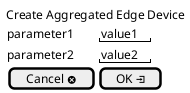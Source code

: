 @startuml

salt
{
  Create Aggregated Edge Device
  {
      parameter1 | "value1"
      parameter2 | "value2"
      [ Cancel <&circle-x>] | [ OK <&account-login> ]
  }
}

@enduml
